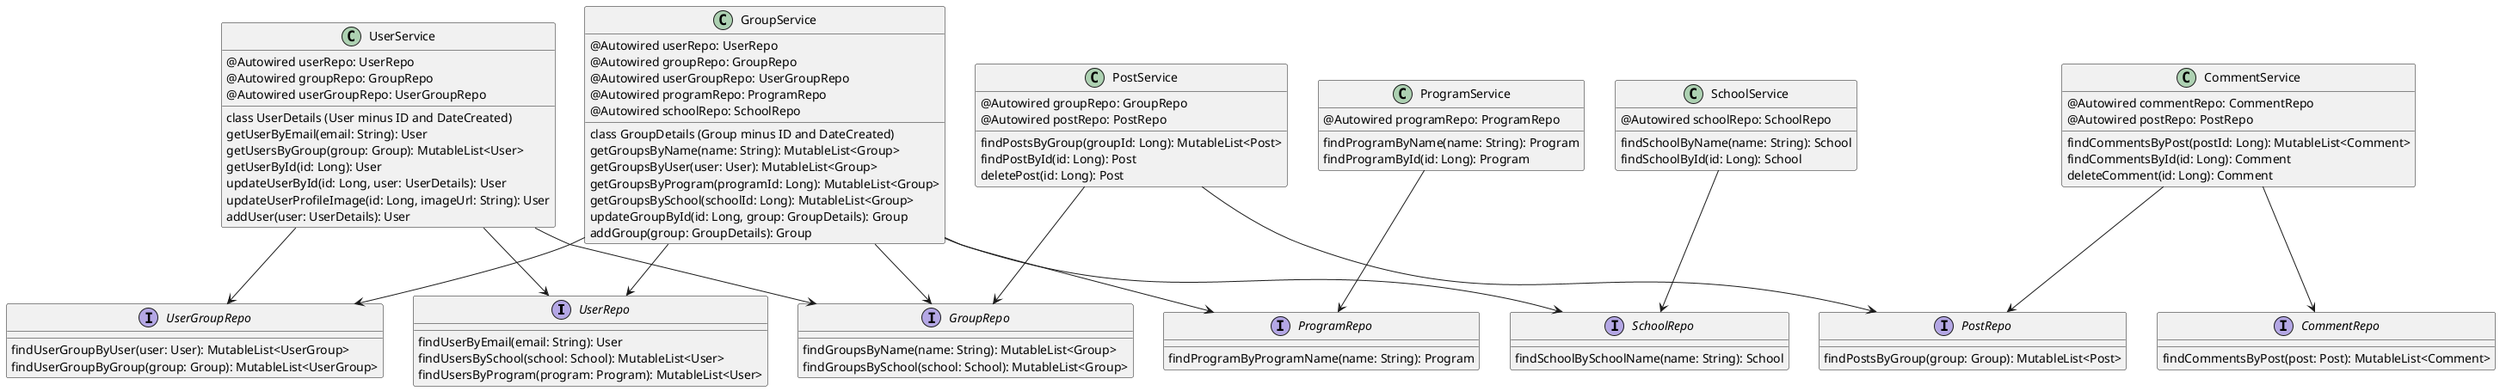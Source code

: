 @startuml
'https://plantuml.com/class-diagram

interface UserRepo{
    findUserByEmail(email: String): User
    findUsersBySchool(school: School): MutableList<User>
    findUsersByProgram(program: Program): MutableList<User>
}

interface GroupRepo{
    findGroupsByName(name: String): MutableList<Group>
    findGroupsBySchool(school: School): MutableList<Group>
}

interface UserGroupRepo{
    findUserGroupByUser(user: User): MutableList<UserGroup>
    findUserGroupByGroup(group: Group): MutableList<UserGroup>
}

interface ProgramRepo{
    findProgramByProgramName(name: String): Program
}

interface SchoolRepo{
    findSchoolBySchoolName(name: String): School
}

interface PostRepo{
    findPostsByGroup(group: Group): MutableList<Post>
}

interface CommentRepo{
    findCommentsByPost(post: Post): MutableList<Comment>
}

class UserService{
    @Autowired userRepo: UserRepo
    @Autowired groupRepo: GroupRepo
    @Autowired userGroupRepo: UserGroupRepo
    class UserDetails (User minus ID and DateCreated)
    getUserByEmail(email: String): User
    getUsersByGroup(group: Group): MutableList<User>
    getUserById(id: Long): User
    updateUserById(id: Long, user: UserDetails): User
    updateUserProfileImage(id: Long, imageUrl: String): User
    addUser(user: UserDetails): User
}

class GroupService{
    @Autowired userRepo: UserRepo
    @Autowired groupRepo: GroupRepo
    @Autowired userGroupRepo: UserGroupRepo
    @Autowired programRepo: ProgramRepo
    @Autowired schoolRepo: SchoolRepo
    class GroupDetails (Group minus ID and DateCreated)
    getGroupsByName(name: String): MutableList<Group>
    getGroupsByUser(user: User): MutableList<Group>
    getGroupsByProgram(programId: Long): MutableList<Group>
    getGroupsBySchool(schoolId: Long): MutableList<Group>
    updateGroupById(id: Long, group: GroupDetails): Group
    addGroup(group: GroupDetails): Group
}

class SchoolService{
    @Autowired schoolRepo: SchoolRepo
    findSchoolByName(name: String): School
    findSchoolById(id: Long): School
}

class ProgramService{
    @Autowired programRepo: ProgramRepo
    findProgramByName(name: String): Program
    findProgramById(id: Long): Program
}

class PostService{
    @Autowired groupRepo: GroupRepo
    @Autowired postRepo: PostRepo
    findPostsByGroup(groupId: Long): MutableList<Post>
    findPostById(id: Long): Post
    deletePost(id: Long): Post
}

class CommentService{
    @Autowired commentRepo: CommentRepo
    @Autowired postRepo: PostRepo
    findCommentsByPost(postId: Long): MutableList<Comment>
    findCommentsById(id: Long): Comment
    deleteComment(id: Long): Comment
}


UserService --> UserRepo
UserService --> GroupRepo
UserService --> UserGroupRepo
GroupService --> UserRepo
GroupService --> GroupRepo
GroupService --> UserGroupRepo
GroupService --> ProgramRepo
GroupService --> SchoolRepo
ProgramService --> ProgramRepo
SchoolService --> SchoolRepo
CommentService --> PostRepo
CommentService --> CommentRepo
PostService --> PostRepo
PostService --> GroupRepo

@enduml